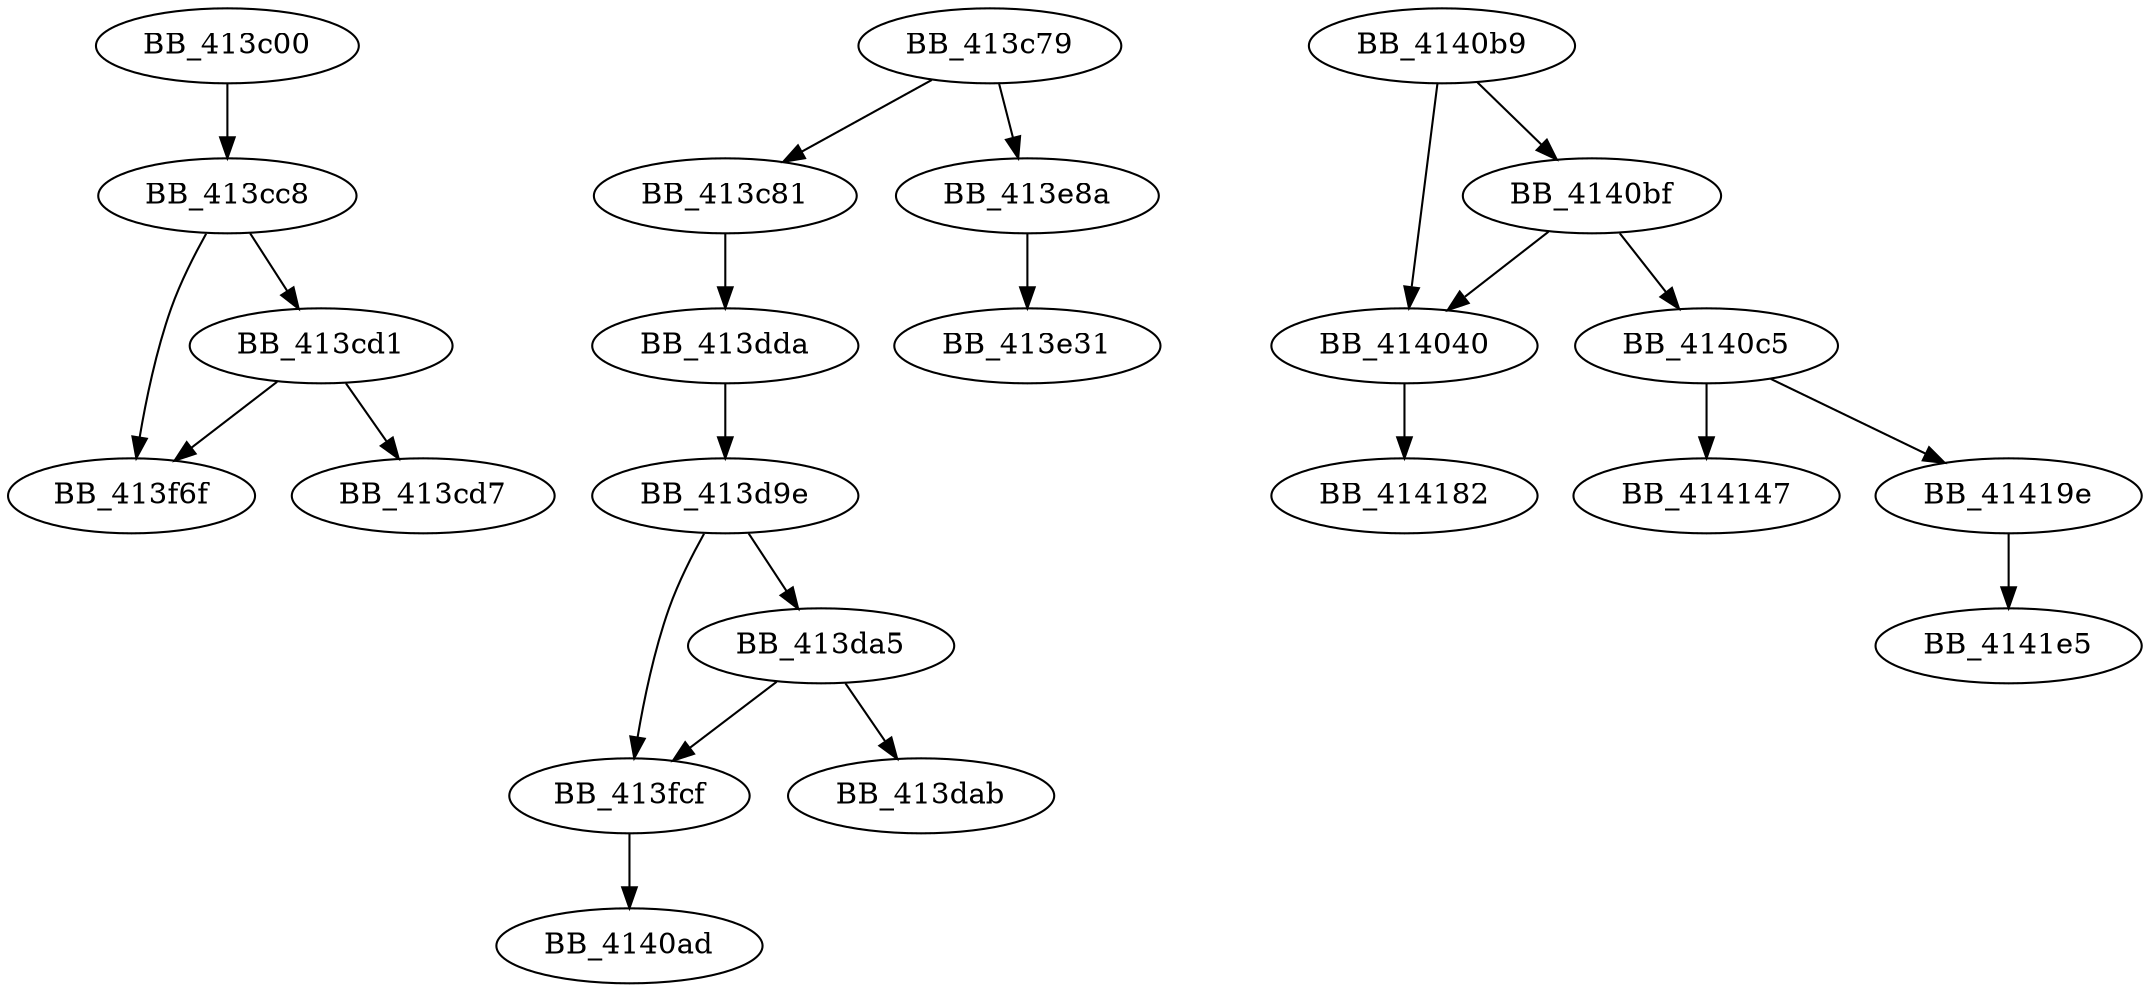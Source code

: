 DiGraph sub_413C00{
BB_413c00->BB_413cc8
BB_413c79->BB_413c81
BB_413c79->BB_413e8a
BB_413c81->BB_413dda
BB_413cc8->BB_413cd1
BB_413cc8->BB_413f6f
BB_413cd1->BB_413cd7
BB_413cd1->BB_413f6f
BB_413d9e->BB_413da5
BB_413d9e->BB_413fcf
BB_413da5->BB_413dab
BB_413da5->BB_413fcf
BB_413dda->BB_413d9e
BB_413e8a->BB_413e31
BB_413fcf->BB_4140ad
BB_414040->BB_414182
BB_4140b9->BB_414040
BB_4140b9->BB_4140bf
BB_4140bf->BB_414040
BB_4140bf->BB_4140c5
BB_4140c5->BB_414147
BB_4140c5->BB_41419e
BB_41419e->BB_4141e5
}
